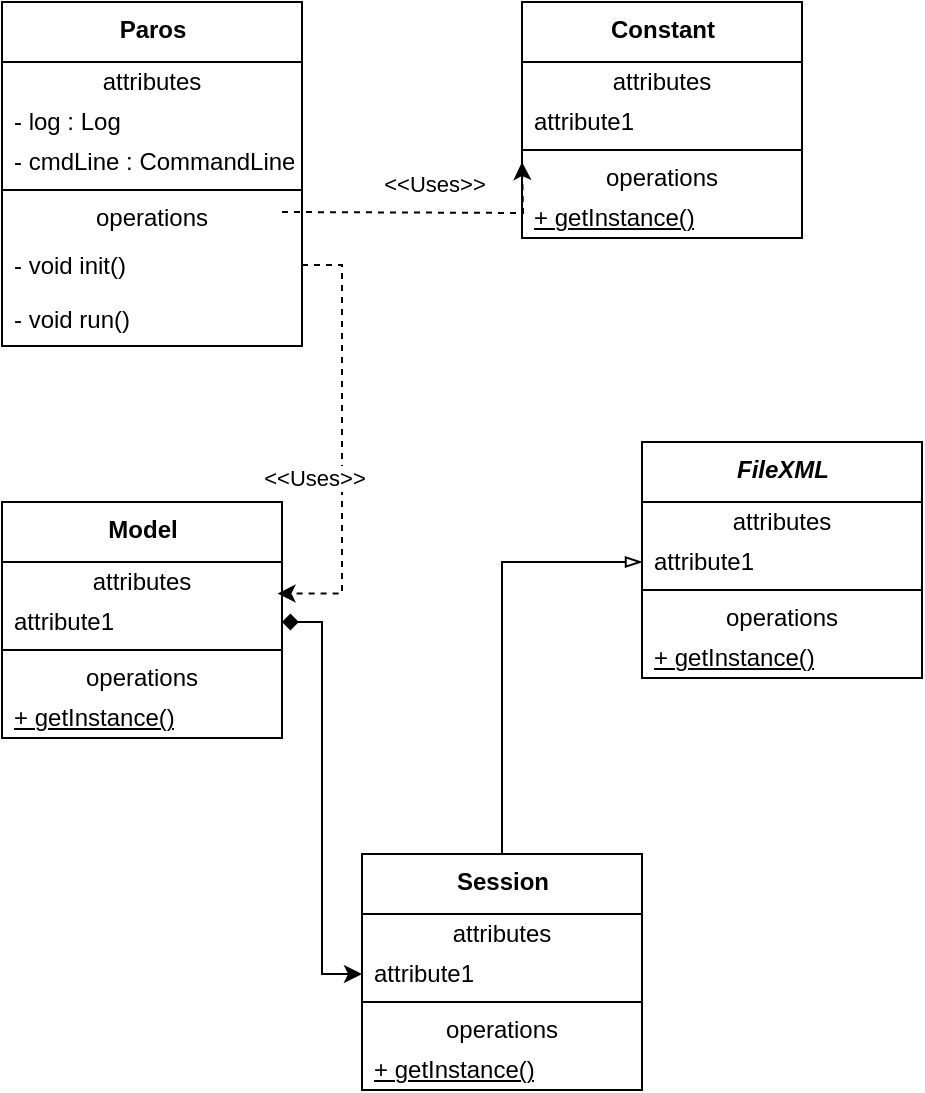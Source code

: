 <mxfile version="15.2.9" type="github">
  <diagram id="Z9POrxEhZ8tej4BVq47g" name="Page-1">
    <mxGraphModel dx="1020" dy="762" grid="1" gridSize="10" guides="1" tooltips="1" connect="1" arrows="1" fold="1" page="1" pageScale="1" pageWidth="827" pageHeight="1169" math="0" shadow="0">
      <root>
        <mxCell id="0" />
        <mxCell id="1" parent="0" />
        <mxCell id="4W3oqbQlcdMNd9oFhW5l-7" value="&lt;b&gt;Paros&lt;/b&gt;" style="swimlane;fontStyle=0;align=center;verticalAlign=top;childLayout=stackLayout;horizontal=1;startSize=30;horizontalStack=0;resizeParent=1;resizeParentMax=0;resizeLast=0;collapsible=0;marginBottom=0;html=1;" parent="1" vertex="1">
          <mxGeometry x="200" y="100" width="150" height="172" as="geometry" />
        </mxCell>
        <mxCell id="4W3oqbQlcdMNd9oFhW5l-8" value="attributes" style="text;html=1;strokeColor=none;fillColor=none;align=center;verticalAlign=middle;spacingLeft=4;spacingRight=4;overflow=hidden;rotatable=0;points=[[0,0.5],[1,0.5]];portConstraint=eastwest;" parent="4W3oqbQlcdMNd9oFhW5l-7" vertex="1">
          <mxGeometry y="30" width="150" height="20" as="geometry" />
        </mxCell>
        <mxCell id="4W3oqbQlcdMNd9oFhW5l-9" value="- log : Log" style="text;html=1;strokeColor=none;fillColor=none;align=left;verticalAlign=middle;spacingLeft=4;spacingRight=4;overflow=hidden;rotatable=0;points=[[0,0.5],[1,0.5]];portConstraint=eastwest;" parent="4W3oqbQlcdMNd9oFhW5l-7" vertex="1">
          <mxGeometry y="50" width="150" height="20" as="geometry" />
        </mxCell>
        <mxCell id="07vZmLZVeoe9q8lstHSA-1" value="- cmdLine : CommandLine" style="text;html=1;strokeColor=none;fillColor=none;align=left;verticalAlign=middle;spacingLeft=4;spacingRight=4;overflow=hidden;rotatable=0;points=[[0,0.5],[1,0.5]];portConstraint=eastwest;" vertex="1" parent="4W3oqbQlcdMNd9oFhW5l-7">
          <mxGeometry y="70" width="150" height="20" as="geometry" />
        </mxCell>
        <mxCell id="4W3oqbQlcdMNd9oFhW5l-12" value="" style="line;strokeWidth=1;fillColor=none;align=left;verticalAlign=middle;spacingTop=-1;spacingLeft=3;spacingRight=3;rotatable=0;labelPosition=right;points=[];portConstraint=eastwest;" parent="4W3oqbQlcdMNd9oFhW5l-7" vertex="1">
          <mxGeometry y="90" width="150" height="8" as="geometry" />
        </mxCell>
        <mxCell id="4W3oqbQlcdMNd9oFhW5l-13" value="operations" style="text;html=1;strokeColor=none;fillColor=none;align=center;verticalAlign=middle;spacingLeft=4;spacingRight=4;overflow=hidden;rotatable=0;points=[[0,0.5],[1,0.5]];portConstraint=eastwest;" parent="4W3oqbQlcdMNd9oFhW5l-7" vertex="1">
          <mxGeometry y="98" width="150" height="20" as="geometry" />
        </mxCell>
        <mxCell id="4W3oqbQlcdMNd9oFhW5l-14" value="- void init()" style="text;html=1;strokeColor=none;fillColor=none;align=left;verticalAlign=middle;spacingLeft=4;spacingRight=4;overflow=hidden;rotatable=0;points=[[0,0.5],[1,0.5]];portConstraint=eastwest;" parent="4W3oqbQlcdMNd9oFhW5l-7" vertex="1">
          <mxGeometry y="118" width="150" height="27" as="geometry" />
        </mxCell>
        <mxCell id="4W3oqbQlcdMNd9oFhW5l-31" value="- void run()" style="text;html=1;strokeColor=none;fillColor=none;align=left;verticalAlign=middle;spacingLeft=4;spacingRight=4;overflow=hidden;rotatable=0;points=[[0,0.5],[1,0.5]];portConstraint=eastwest;" parent="4W3oqbQlcdMNd9oFhW5l-7" vertex="1">
          <mxGeometry y="145" width="150" height="27" as="geometry" />
        </mxCell>
        <mxCell id="4W3oqbQlcdMNd9oFhW5l-15" value="&lt;b&gt;Constant&lt;/b&gt;" style="swimlane;fontStyle=0;align=center;verticalAlign=top;childLayout=stackLayout;horizontal=1;startSize=30;horizontalStack=0;resizeParent=1;resizeParentMax=0;resizeLast=0;collapsible=0;marginBottom=0;html=1;" parent="1" vertex="1">
          <mxGeometry x="460" y="100" width="140" height="118" as="geometry" />
        </mxCell>
        <mxCell id="4W3oqbQlcdMNd9oFhW5l-16" value="attributes" style="text;html=1;strokeColor=none;fillColor=none;align=center;verticalAlign=middle;spacingLeft=4;spacingRight=4;overflow=hidden;rotatable=0;points=[[0,0.5],[1,0.5]];portConstraint=eastwest;" parent="4W3oqbQlcdMNd9oFhW5l-15" vertex="1">
          <mxGeometry y="30" width="140" height="20" as="geometry" />
        </mxCell>
        <mxCell id="4W3oqbQlcdMNd9oFhW5l-17" value="attribute1" style="text;html=1;strokeColor=none;fillColor=none;align=left;verticalAlign=middle;spacingLeft=4;spacingRight=4;overflow=hidden;rotatable=0;points=[[0,0.5],[1,0.5]];portConstraint=eastwest;" parent="4W3oqbQlcdMNd9oFhW5l-15" vertex="1">
          <mxGeometry y="50" width="140" height="20" as="geometry" />
        </mxCell>
        <mxCell id="4W3oqbQlcdMNd9oFhW5l-20" value="" style="line;strokeWidth=1;fillColor=none;align=left;verticalAlign=middle;spacingTop=-1;spacingLeft=3;spacingRight=3;rotatable=0;labelPosition=right;points=[];portConstraint=eastwest;" parent="4W3oqbQlcdMNd9oFhW5l-15" vertex="1">
          <mxGeometry y="70" width="140" height="8" as="geometry" />
        </mxCell>
        <mxCell id="4W3oqbQlcdMNd9oFhW5l-21" value="operations" style="text;html=1;strokeColor=none;fillColor=none;align=center;verticalAlign=middle;spacingLeft=4;spacingRight=4;overflow=hidden;rotatable=0;points=[[0,0.5],[1,0.5]];portConstraint=eastwest;" parent="4W3oqbQlcdMNd9oFhW5l-15" vertex="1">
          <mxGeometry y="78" width="140" height="20" as="geometry" />
        </mxCell>
        <mxCell id="4W3oqbQlcdMNd9oFhW5l-22" value="&lt;u&gt;+ getInstance()&lt;/u&gt;" style="text;html=1;strokeColor=none;fillColor=none;align=left;verticalAlign=middle;spacingLeft=4;spacingRight=4;overflow=hidden;rotatable=0;points=[[0,0.5],[1,0.5]];portConstraint=eastwest;" parent="4W3oqbQlcdMNd9oFhW5l-15" vertex="1">
          <mxGeometry y="98" width="140" height="20" as="geometry" />
        </mxCell>
        <mxCell id="4W3oqbQlcdMNd9oFhW5l-23" style="edgeStyle=orthogonalEdgeStyle;rounded=0;orthogonalLoop=1;jettySize=auto;html=1;exitX=1;exitY=0.5;exitDx=0;exitDy=0;entryX=0;entryY=0.5;entryDx=0;entryDy=0;dashed=1;" parent="1" edge="1">
          <mxGeometry relative="1" as="geometry">
            <mxPoint x="340" y="205" as="sourcePoint" />
            <mxPoint x="460" y="180" as="targetPoint" />
          </mxGeometry>
        </mxCell>
        <mxCell id="4W3oqbQlcdMNd9oFhW5l-26" value="&amp;lt;&amp;lt;Uses&amp;gt;&amp;gt;" style="edgeLabel;html=1;align=center;verticalAlign=middle;resizable=0;points=[];" parent="4W3oqbQlcdMNd9oFhW5l-23" vertex="1" connectable="0">
          <mxGeometry x="0.263" y="-5" relative="1" as="geometry">
            <mxPoint x="-16" y="-20" as="offset" />
          </mxGeometry>
        </mxCell>
        <mxCell id="4W3oqbQlcdMNd9oFhW5l-40" value="&lt;b&gt;Model&lt;br&gt;&lt;/b&gt;" style="swimlane;fontStyle=0;align=center;verticalAlign=top;childLayout=stackLayout;horizontal=1;startSize=30;horizontalStack=0;resizeParent=1;resizeParentMax=0;resizeLast=0;collapsible=0;marginBottom=0;html=1;" parent="1" vertex="1">
          <mxGeometry x="200" y="350" width="140" height="118" as="geometry" />
        </mxCell>
        <mxCell id="4W3oqbQlcdMNd9oFhW5l-41" value="attributes" style="text;html=1;strokeColor=none;fillColor=none;align=center;verticalAlign=middle;spacingLeft=4;spacingRight=4;overflow=hidden;rotatable=0;points=[[0,0.5],[1,0.5]];portConstraint=eastwest;" parent="4W3oqbQlcdMNd9oFhW5l-40" vertex="1">
          <mxGeometry y="30" width="140" height="20" as="geometry" />
        </mxCell>
        <mxCell id="4W3oqbQlcdMNd9oFhW5l-42" value="attribute1" style="text;html=1;strokeColor=none;fillColor=none;align=left;verticalAlign=middle;spacingLeft=4;spacingRight=4;overflow=hidden;rotatable=0;points=[[0,0.5],[1,0.5]];portConstraint=eastwest;" parent="4W3oqbQlcdMNd9oFhW5l-40" vertex="1">
          <mxGeometry y="50" width="140" height="20" as="geometry" />
        </mxCell>
        <mxCell id="4W3oqbQlcdMNd9oFhW5l-45" value="" style="line;strokeWidth=1;fillColor=none;align=left;verticalAlign=middle;spacingTop=-1;spacingLeft=3;spacingRight=3;rotatable=0;labelPosition=right;points=[];portConstraint=eastwest;" parent="4W3oqbQlcdMNd9oFhW5l-40" vertex="1">
          <mxGeometry y="70" width="140" height="8" as="geometry" />
        </mxCell>
        <mxCell id="4W3oqbQlcdMNd9oFhW5l-46" value="operations" style="text;html=1;strokeColor=none;fillColor=none;align=center;verticalAlign=middle;spacingLeft=4;spacingRight=4;overflow=hidden;rotatable=0;points=[[0,0.5],[1,0.5]];portConstraint=eastwest;" parent="4W3oqbQlcdMNd9oFhW5l-40" vertex="1">
          <mxGeometry y="78" width="140" height="20" as="geometry" />
        </mxCell>
        <mxCell id="4W3oqbQlcdMNd9oFhW5l-47" value="&lt;u&gt;+ getInstance()&lt;/u&gt;" style="text;html=1;strokeColor=none;fillColor=none;align=left;verticalAlign=middle;spacingLeft=4;spacingRight=4;overflow=hidden;rotatable=0;points=[[0,0.5],[1,0.5]];portConstraint=eastwest;" parent="4W3oqbQlcdMNd9oFhW5l-40" vertex="1">
          <mxGeometry y="98" width="140" height="20" as="geometry" />
        </mxCell>
        <mxCell id="4W3oqbQlcdMNd9oFhW5l-48" style="edgeStyle=orthogonalEdgeStyle;rounded=0;orthogonalLoop=1;jettySize=auto;html=1;exitX=1;exitY=0.5;exitDx=0;exitDy=0;entryX=0.984;entryY=0.788;entryDx=0;entryDy=0;dashed=1;entryPerimeter=0;" parent="1" source="4W3oqbQlcdMNd9oFhW5l-14" target="4W3oqbQlcdMNd9oFhW5l-41" edge="1">
          <mxGeometry relative="1" as="geometry" />
        </mxCell>
        <mxCell id="4W3oqbQlcdMNd9oFhW5l-49" value="&amp;lt;&amp;lt;Uses&amp;gt;&amp;gt;" style="edgeLabel;html=1;align=center;verticalAlign=middle;resizable=0;points=[];" parent="1" vertex="1" connectable="0">
          <mxGeometry x="380.002" y="180" as="geometry">
            <mxPoint x="-24" y="158" as="offset" />
          </mxGeometry>
        </mxCell>
        <mxCell id="4W3oqbQlcdMNd9oFhW5l-66" style="edgeStyle=orthogonalEdgeStyle;rounded=0;orthogonalLoop=1;jettySize=auto;html=1;exitX=0.5;exitY=0;exitDx=0;exitDy=0;startArrow=none;startFill=0;endArrow=blockThin;endFill=0;" parent="1" source="4W3oqbQlcdMNd9oFhW5l-50" target="4W3oqbQlcdMNd9oFhW5l-62" edge="1">
          <mxGeometry relative="1" as="geometry" />
        </mxCell>
        <mxCell id="4W3oqbQlcdMNd9oFhW5l-50" value="&lt;b&gt;Session&lt;br&gt;&lt;/b&gt;" style="swimlane;fontStyle=0;align=center;verticalAlign=top;childLayout=stackLayout;horizontal=1;startSize=30;horizontalStack=0;resizeParent=1;resizeParentMax=0;resizeLast=0;collapsible=0;marginBottom=0;html=1;" parent="1" vertex="1">
          <mxGeometry x="380" y="526" width="140" height="118" as="geometry" />
        </mxCell>
        <mxCell id="4W3oqbQlcdMNd9oFhW5l-51" value="attributes" style="text;html=1;strokeColor=none;fillColor=none;align=center;verticalAlign=middle;spacingLeft=4;spacingRight=4;overflow=hidden;rotatable=0;points=[[0,0.5],[1,0.5]];portConstraint=eastwest;" parent="4W3oqbQlcdMNd9oFhW5l-50" vertex="1">
          <mxGeometry y="30" width="140" height="20" as="geometry" />
        </mxCell>
        <mxCell id="4W3oqbQlcdMNd9oFhW5l-52" value="attribute1" style="text;html=1;strokeColor=none;fillColor=none;align=left;verticalAlign=middle;spacingLeft=4;spacingRight=4;overflow=hidden;rotatable=0;points=[[0,0.5],[1,0.5]];portConstraint=eastwest;" parent="4W3oqbQlcdMNd9oFhW5l-50" vertex="1">
          <mxGeometry y="50" width="140" height="20" as="geometry" />
        </mxCell>
        <mxCell id="4W3oqbQlcdMNd9oFhW5l-53" value="" style="line;strokeWidth=1;fillColor=none;align=left;verticalAlign=middle;spacingTop=-1;spacingLeft=3;spacingRight=3;rotatable=0;labelPosition=right;points=[];portConstraint=eastwest;" parent="4W3oqbQlcdMNd9oFhW5l-50" vertex="1">
          <mxGeometry y="70" width="140" height="8" as="geometry" />
        </mxCell>
        <mxCell id="4W3oqbQlcdMNd9oFhW5l-54" value="operations" style="text;html=1;strokeColor=none;fillColor=none;align=center;verticalAlign=middle;spacingLeft=4;spacingRight=4;overflow=hidden;rotatable=0;points=[[0,0.5],[1,0.5]];portConstraint=eastwest;" parent="4W3oqbQlcdMNd9oFhW5l-50" vertex="1">
          <mxGeometry y="78" width="140" height="20" as="geometry" />
        </mxCell>
        <mxCell id="4W3oqbQlcdMNd9oFhW5l-55" value="&lt;u&gt;+ getInstance()&lt;/u&gt;" style="text;html=1;strokeColor=none;fillColor=none;align=left;verticalAlign=middle;spacingLeft=4;spacingRight=4;overflow=hidden;rotatable=0;points=[[0,0.5],[1,0.5]];portConstraint=eastwest;" parent="4W3oqbQlcdMNd9oFhW5l-50" vertex="1">
          <mxGeometry y="98" width="140" height="20" as="geometry" />
        </mxCell>
        <mxCell id="4W3oqbQlcdMNd9oFhW5l-56" style="edgeStyle=orthogonalEdgeStyle;rounded=0;orthogonalLoop=1;jettySize=auto;html=1;exitX=1;exitY=0.5;exitDx=0;exitDy=0;entryX=0;entryY=0.5;entryDx=0;entryDy=0;endArrow=classic;endFill=1;startArrow=diamond;startFill=1;" parent="1" source="4W3oqbQlcdMNd9oFhW5l-42" target="4W3oqbQlcdMNd9oFhW5l-52" edge="1">
          <mxGeometry relative="1" as="geometry" />
        </mxCell>
        <mxCell id="4W3oqbQlcdMNd9oFhW5l-60" value="&lt;b&gt;&lt;i&gt;FileXML&lt;/i&gt;&lt;br&gt;&lt;/b&gt;" style="swimlane;fontStyle=0;align=center;verticalAlign=top;childLayout=stackLayout;horizontal=1;startSize=30;horizontalStack=0;resizeParent=1;resizeParentMax=0;resizeLast=0;collapsible=0;marginBottom=0;html=1;" parent="1" vertex="1">
          <mxGeometry x="520" y="320" width="140" height="118" as="geometry" />
        </mxCell>
        <mxCell id="4W3oqbQlcdMNd9oFhW5l-61" value="attributes" style="text;html=1;strokeColor=none;fillColor=none;align=center;verticalAlign=middle;spacingLeft=4;spacingRight=4;overflow=hidden;rotatable=0;points=[[0,0.5],[1,0.5]];portConstraint=eastwest;" parent="4W3oqbQlcdMNd9oFhW5l-60" vertex="1">
          <mxGeometry y="30" width="140" height="20" as="geometry" />
        </mxCell>
        <mxCell id="4W3oqbQlcdMNd9oFhW5l-62" value="attribute1" style="text;html=1;strokeColor=none;fillColor=none;align=left;verticalAlign=middle;spacingLeft=4;spacingRight=4;overflow=hidden;rotatable=0;points=[[0,0.5],[1,0.5]];portConstraint=eastwest;" parent="4W3oqbQlcdMNd9oFhW5l-60" vertex="1">
          <mxGeometry y="50" width="140" height="20" as="geometry" />
        </mxCell>
        <mxCell id="4W3oqbQlcdMNd9oFhW5l-63" value="" style="line;strokeWidth=1;fillColor=none;align=left;verticalAlign=middle;spacingTop=-1;spacingLeft=3;spacingRight=3;rotatable=0;labelPosition=right;points=[];portConstraint=eastwest;" parent="4W3oqbQlcdMNd9oFhW5l-60" vertex="1">
          <mxGeometry y="70" width="140" height="8" as="geometry" />
        </mxCell>
        <mxCell id="4W3oqbQlcdMNd9oFhW5l-64" value="operations" style="text;html=1;strokeColor=none;fillColor=none;align=center;verticalAlign=middle;spacingLeft=4;spacingRight=4;overflow=hidden;rotatable=0;points=[[0,0.5],[1,0.5]];portConstraint=eastwest;" parent="4W3oqbQlcdMNd9oFhW5l-60" vertex="1">
          <mxGeometry y="78" width="140" height="20" as="geometry" />
        </mxCell>
        <mxCell id="4W3oqbQlcdMNd9oFhW5l-65" value="&lt;u&gt;+ getInstance()&lt;/u&gt;" style="text;html=1;strokeColor=none;fillColor=none;align=left;verticalAlign=middle;spacingLeft=4;spacingRight=4;overflow=hidden;rotatable=0;points=[[0,0.5],[1,0.5]];portConstraint=eastwest;" parent="4W3oqbQlcdMNd9oFhW5l-60" vertex="1">
          <mxGeometry y="98" width="140" height="20" as="geometry" />
        </mxCell>
      </root>
    </mxGraphModel>
  </diagram>
</mxfile>
